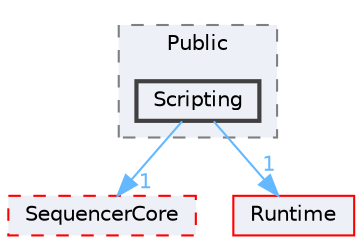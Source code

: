 digraph "Scripting"
{
 // INTERACTIVE_SVG=YES
 // LATEX_PDF_SIZE
  bgcolor="transparent";
  edge [fontname=Helvetica,fontsize=10,labelfontname=Helvetica,labelfontsize=10];
  node [fontname=Helvetica,fontsize=10,shape=box,height=0.2,width=0.4];
  compound=true
  subgraph clusterdir_7471c4f946af10e6452663cdb8d07744 {
    graph [ bgcolor="#edf0f7", pencolor="grey50", label="Public", fontname=Helvetica,fontsize=10 style="filled,dashed", URL="dir_7471c4f946af10e6452663cdb8d07744.html",tooltip=""]
  dir_2c8939dd348ac49a2b9ad5a7abafd79b [label="Scripting", fillcolor="#edf0f7", color="grey25", style="filled,bold", URL="dir_2c8939dd348ac49a2b9ad5a7abafd79b.html",tooltip=""];
  }
  dir_686cc12b416cf73f5edcbcb3f53c90c9 [label="SequencerCore", fillcolor="#edf0f7", color="red", style="filled,dashed", URL="dir_686cc12b416cf73f5edcbcb3f53c90c9.html",tooltip=""];
  dir_7536b172fbd480bfd146a1b1acd6856b [label="Runtime", fillcolor="#edf0f7", color="red", style="filled", URL="dir_7536b172fbd480bfd146a1b1acd6856b.html",tooltip=""];
  dir_2c8939dd348ac49a2b9ad5a7abafd79b->dir_686cc12b416cf73f5edcbcb3f53c90c9 [headlabel="1", labeldistance=1.5 headhref="dir_000995_001015.html" href="dir_000995_001015.html" color="steelblue1" fontcolor="steelblue1"];
  dir_2c8939dd348ac49a2b9ad5a7abafd79b->dir_7536b172fbd480bfd146a1b1acd6856b [headlabel="1", labeldistance=1.5 headhref="dir_000995_000984.html" href="dir_000995_000984.html" color="steelblue1" fontcolor="steelblue1"];
}
